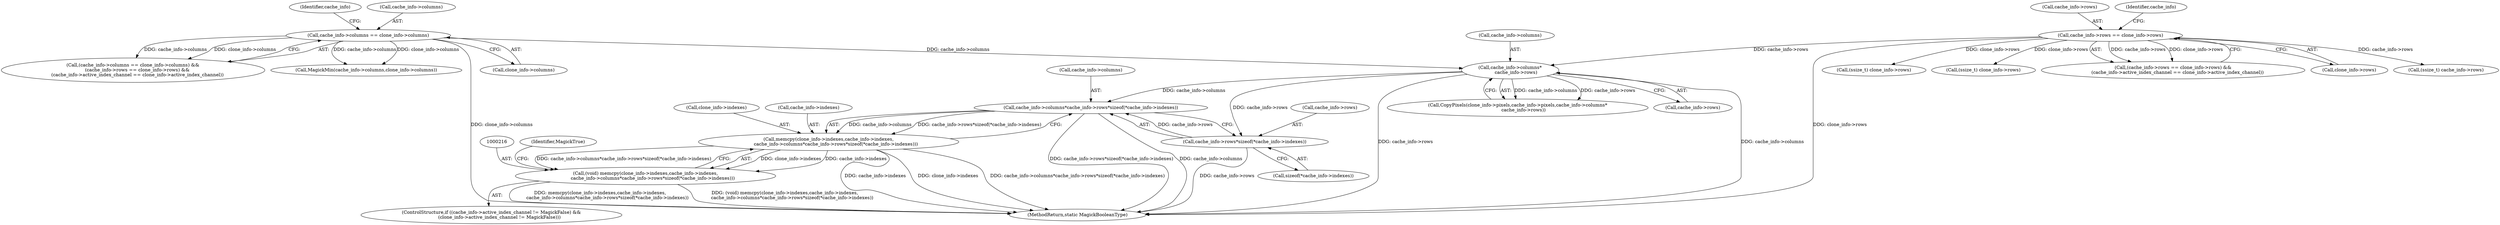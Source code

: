 digraph "0_ImageMagick_a54fe0e8600eaf3dc6fe717d3c0398001507f723@API" {
"1000224" [label="(Call,cache_info->columns*cache_info->rows*sizeof(*cache_info->indexes))"];
"1000196" [label="(Call,cache_info->columns*\n        cache_info->rows)"];
"1000166" [label="(Call,cache_info->columns == clone_info->columns)"];
"1000174" [label="(Call,cache_info->rows == clone_info->rows)"];
"1000228" [label="(Call,cache_info->rows*sizeof(*cache_info->indexes))"];
"1000217" [label="(Call,memcpy(clone_info->indexes,cache_info->indexes,\n          cache_info->columns*cache_info->rows*sizeof(*cache_info->indexes)))"];
"1000215" [label="(Call,(void) memcpy(clone_info->indexes,cache_info->indexes,\n          cache_info->columns*cache_info->rows*sizeof(*cache_info->indexes)))"];
"1000175" [label="(Call,cache_info->rows)"];
"1000217" [label="(Call,memcpy(clone_info->indexes,cache_info->indexes,\n          cache_info->columns*cache_info->rows*sizeof(*cache_info->indexes)))"];
"1000176" [label="(Identifier,cache_info)"];
"1000166" [label="(Call,cache_info->columns == clone_info->columns)"];
"1000183" [label="(Identifier,cache_info)"];
"1000267" [label="(Call,MagickMin(cache_info->columns,clone_info->columns))"];
"1000492" [label="(Call,(ssize_t) clone_info->rows)"];
"1000228" [label="(Call,cache_info->rows*sizeof(*cache_info->indexes))"];
"1000221" [label="(Call,cache_info->indexes)"];
"1000174" [label="(Call,cache_info->rows == clone_info->rows)"];
"1000215" [label="(Call,(void) memcpy(clone_info->indexes,cache_info->indexes,\n          cache_info->columns*cache_info->rows*sizeof(*cache_info->indexes)))"];
"1000203" [label="(ControlStructure,if ((cache_info->active_index_channel != MagickFalse) &&\n           (clone_info->active_index_channel != MagickFalse)))"];
"1000165" [label="(Call,(cache_info->columns == clone_info->columns) &&\n      (cache_info->rows == clone_info->rows) &&\n      (cache_info->active_index_channel == clone_info->active_index_channel))"];
"1000310" [label="(Call,(ssize_t) clone_info->rows)"];
"1000200" [label="(Call,cache_info->rows)"];
"1000225" [label="(Call,cache_info->columns)"];
"1000197" [label="(Call,cache_info->columns)"];
"1000229" [label="(Call,cache_info->rows)"];
"1000189" [label="(Call,CopyPixels(clone_info->pixels,cache_info->pixels,cache_info->columns*\n        cache_info->rows))"];
"1000173" [label="(Call,(cache_info->rows == clone_info->rows) &&\n      (cache_info->active_index_channel == clone_info->active_index_channel))"];
"1000167" [label="(Call,cache_info->columns)"];
"1000647" [label="(MethodReturn,static MagickBooleanType)"];
"1000238" [label="(Identifier,MagickTrue)"];
"1000170" [label="(Call,clone_info->columns)"];
"1000178" [label="(Call,clone_info->rows)"];
"1000196" [label="(Call,cache_info->columns*\n        cache_info->rows)"];
"1000232" [label="(Call,sizeof(*cache_info->indexes))"];
"1000288" [label="(Call,(ssize_t) cache_info->rows)"];
"1000224" [label="(Call,cache_info->columns*cache_info->rows*sizeof(*cache_info->indexes))"];
"1000218" [label="(Call,clone_info->indexes)"];
"1000224" -> "1000217"  [label="AST: "];
"1000224" -> "1000228"  [label="CFG: "];
"1000225" -> "1000224"  [label="AST: "];
"1000228" -> "1000224"  [label="AST: "];
"1000217" -> "1000224"  [label="CFG: "];
"1000224" -> "1000647"  [label="DDG: cache_info->columns"];
"1000224" -> "1000647"  [label="DDG: cache_info->rows*sizeof(*cache_info->indexes)"];
"1000224" -> "1000217"  [label="DDG: cache_info->columns"];
"1000224" -> "1000217"  [label="DDG: cache_info->rows*sizeof(*cache_info->indexes)"];
"1000196" -> "1000224"  [label="DDG: cache_info->columns"];
"1000228" -> "1000224"  [label="DDG: cache_info->rows"];
"1000196" -> "1000189"  [label="AST: "];
"1000196" -> "1000200"  [label="CFG: "];
"1000197" -> "1000196"  [label="AST: "];
"1000200" -> "1000196"  [label="AST: "];
"1000189" -> "1000196"  [label="CFG: "];
"1000196" -> "1000647"  [label="DDG: cache_info->rows"];
"1000196" -> "1000647"  [label="DDG: cache_info->columns"];
"1000196" -> "1000189"  [label="DDG: cache_info->columns"];
"1000196" -> "1000189"  [label="DDG: cache_info->rows"];
"1000166" -> "1000196"  [label="DDG: cache_info->columns"];
"1000174" -> "1000196"  [label="DDG: cache_info->rows"];
"1000196" -> "1000228"  [label="DDG: cache_info->rows"];
"1000166" -> "1000165"  [label="AST: "];
"1000166" -> "1000170"  [label="CFG: "];
"1000167" -> "1000166"  [label="AST: "];
"1000170" -> "1000166"  [label="AST: "];
"1000176" -> "1000166"  [label="CFG: "];
"1000165" -> "1000166"  [label="CFG: "];
"1000166" -> "1000647"  [label="DDG: clone_info->columns"];
"1000166" -> "1000165"  [label="DDG: cache_info->columns"];
"1000166" -> "1000165"  [label="DDG: clone_info->columns"];
"1000166" -> "1000267"  [label="DDG: cache_info->columns"];
"1000166" -> "1000267"  [label="DDG: clone_info->columns"];
"1000174" -> "1000173"  [label="AST: "];
"1000174" -> "1000178"  [label="CFG: "];
"1000175" -> "1000174"  [label="AST: "];
"1000178" -> "1000174"  [label="AST: "];
"1000183" -> "1000174"  [label="CFG: "];
"1000173" -> "1000174"  [label="CFG: "];
"1000174" -> "1000647"  [label="DDG: clone_info->rows"];
"1000174" -> "1000173"  [label="DDG: cache_info->rows"];
"1000174" -> "1000173"  [label="DDG: clone_info->rows"];
"1000174" -> "1000288"  [label="DDG: cache_info->rows"];
"1000174" -> "1000310"  [label="DDG: clone_info->rows"];
"1000174" -> "1000492"  [label="DDG: clone_info->rows"];
"1000228" -> "1000232"  [label="CFG: "];
"1000229" -> "1000228"  [label="AST: "];
"1000232" -> "1000228"  [label="AST: "];
"1000228" -> "1000647"  [label="DDG: cache_info->rows"];
"1000217" -> "1000215"  [label="AST: "];
"1000218" -> "1000217"  [label="AST: "];
"1000221" -> "1000217"  [label="AST: "];
"1000215" -> "1000217"  [label="CFG: "];
"1000217" -> "1000647"  [label="DDG: cache_info->indexes"];
"1000217" -> "1000647"  [label="DDG: clone_info->indexes"];
"1000217" -> "1000647"  [label="DDG: cache_info->columns*cache_info->rows*sizeof(*cache_info->indexes)"];
"1000217" -> "1000215"  [label="DDG: clone_info->indexes"];
"1000217" -> "1000215"  [label="DDG: cache_info->indexes"];
"1000217" -> "1000215"  [label="DDG: cache_info->columns*cache_info->rows*sizeof(*cache_info->indexes)"];
"1000215" -> "1000203"  [label="AST: "];
"1000216" -> "1000215"  [label="AST: "];
"1000238" -> "1000215"  [label="CFG: "];
"1000215" -> "1000647"  [label="DDG: memcpy(clone_info->indexes,cache_info->indexes,\n          cache_info->columns*cache_info->rows*sizeof(*cache_info->indexes))"];
"1000215" -> "1000647"  [label="DDG: (void) memcpy(clone_info->indexes,cache_info->indexes,\n          cache_info->columns*cache_info->rows*sizeof(*cache_info->indexes))"];
}
